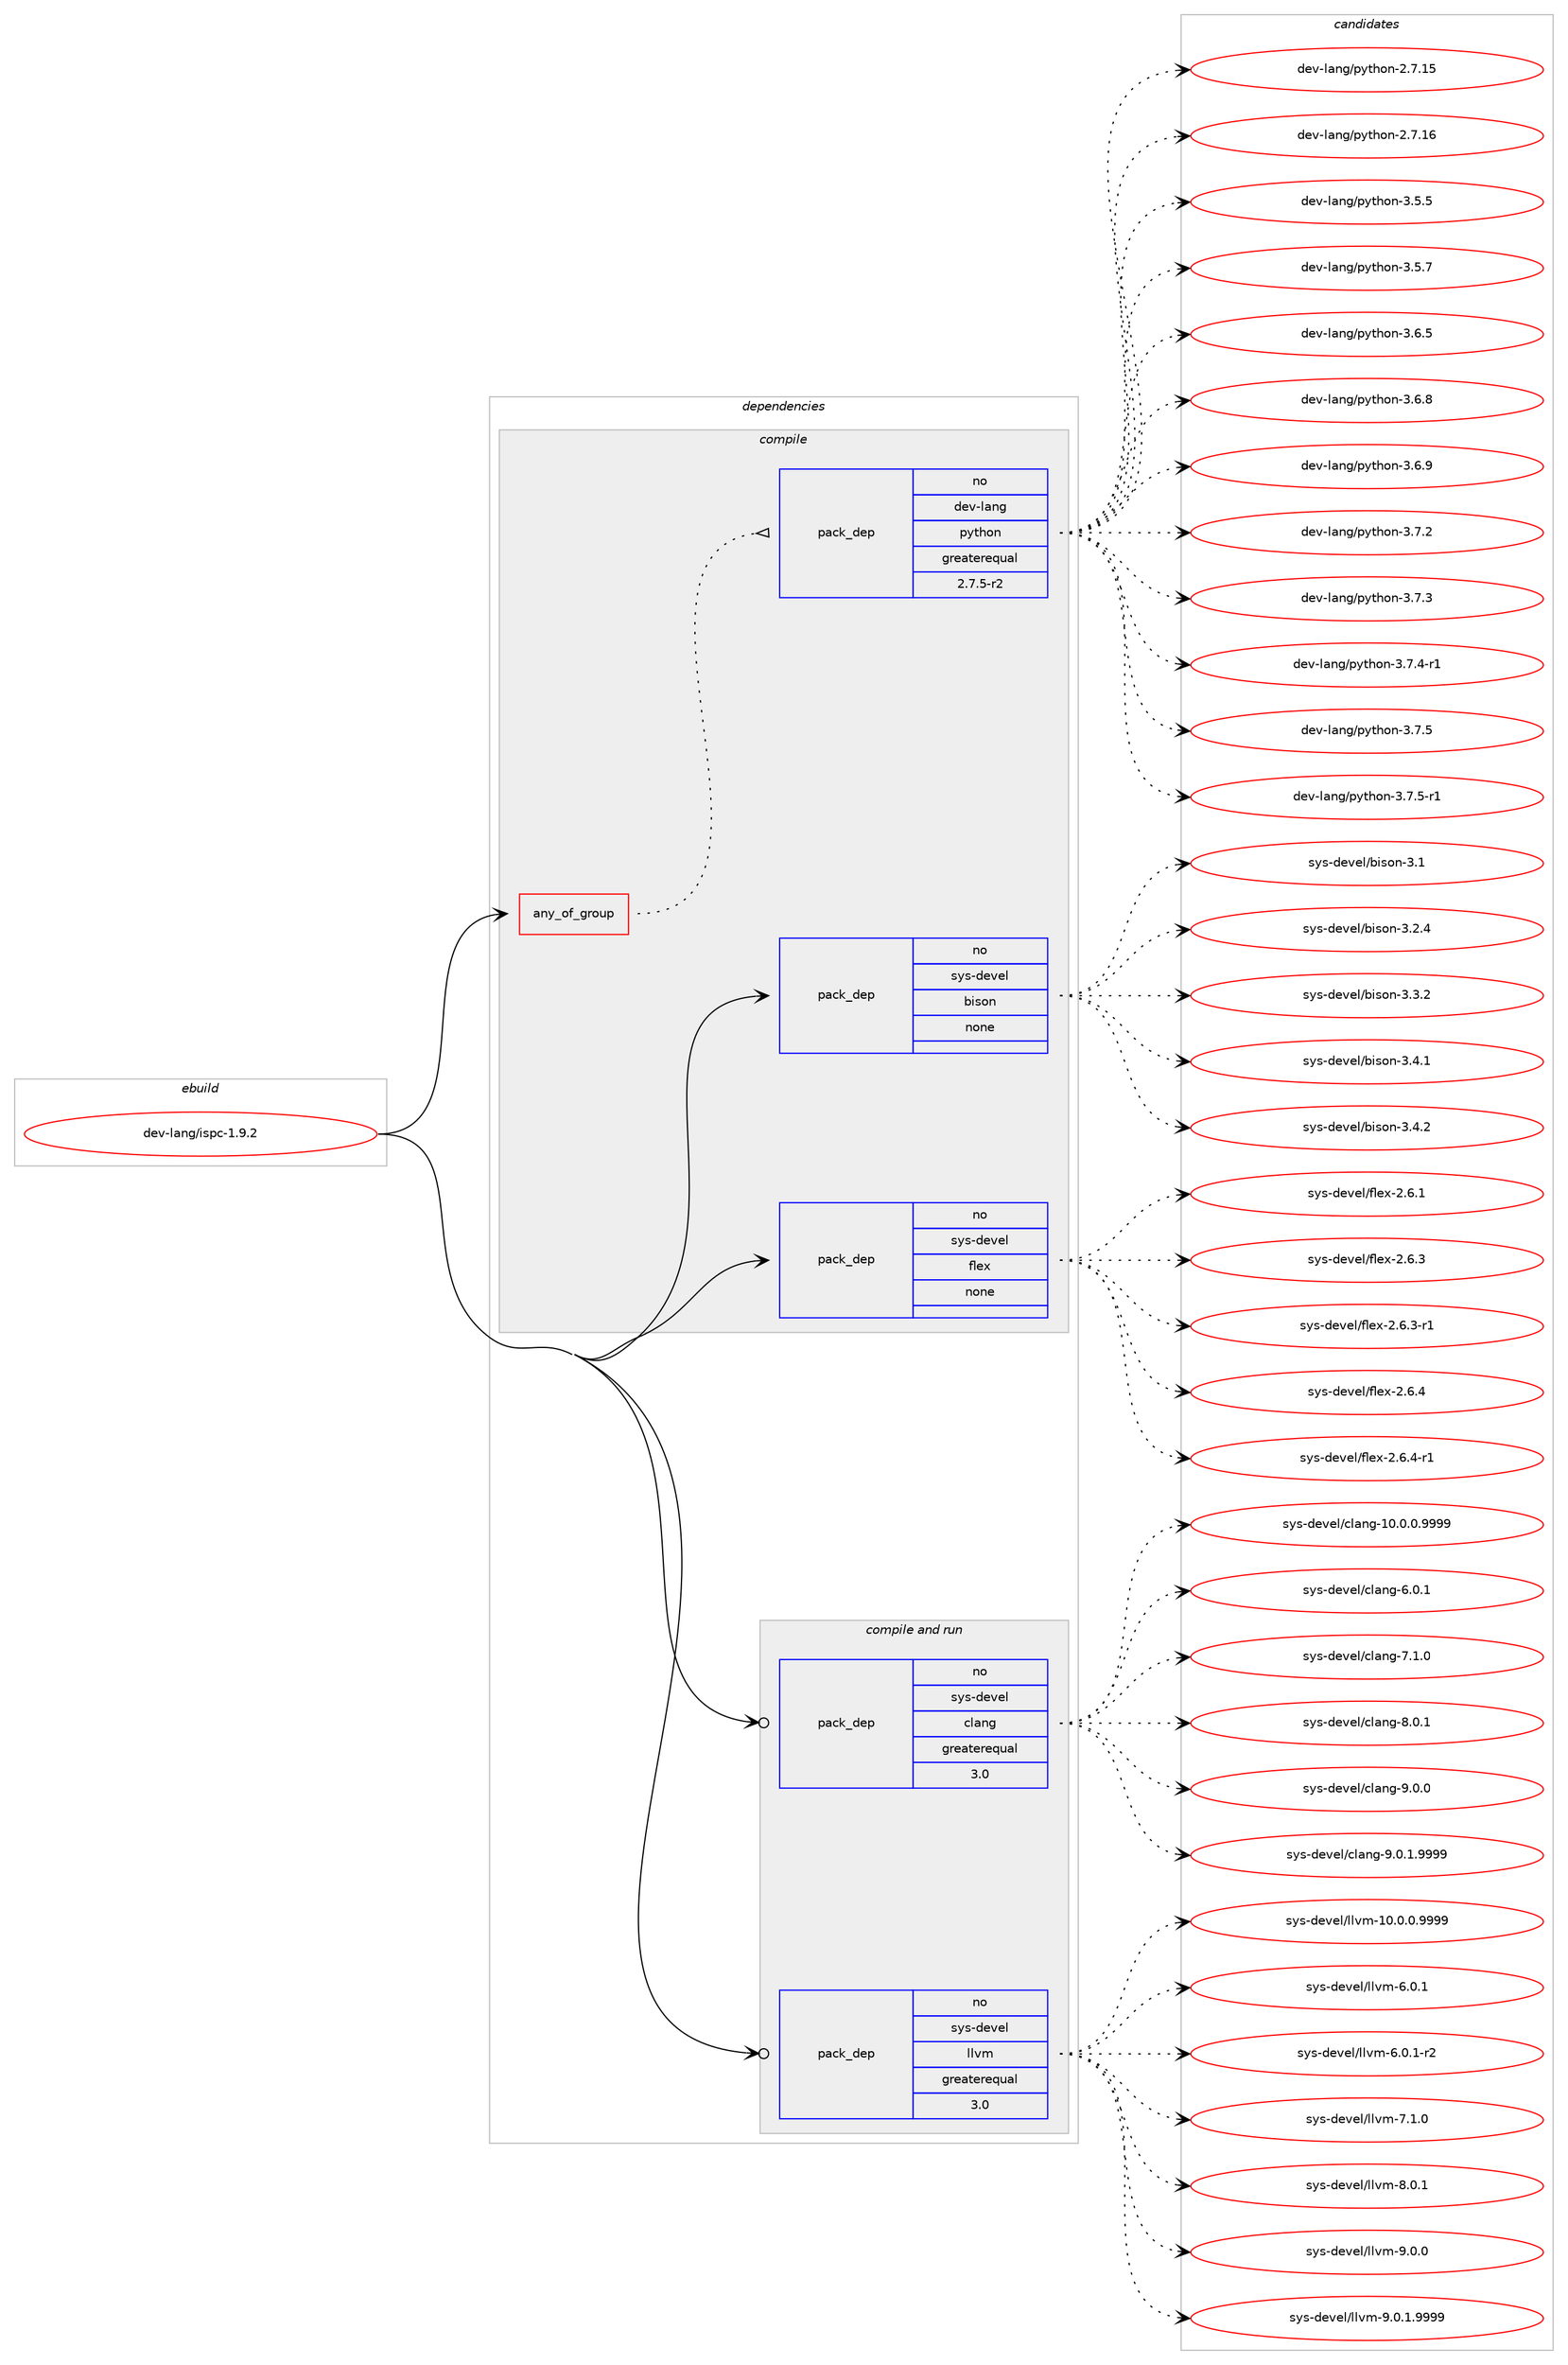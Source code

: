digraph prolog {

# *************
# Graph options
# *************

newrank=true;
concentrate=true;
compound=true;
graph [rankdir=LR,fontname=Helvetica,fontsize=10,ranksep=1.5];#, ranksep=2.5, nodesep=0.2];
edge  [arrowhead=vee];
node  [fontname=Helvetica,fontsize=10];

# **********
# The ebuild
# **********

subgraph cluster_leftcol {
color=gray;
rank=same;
label=<<i>ebuild</i>>;
id [label="dev-lang/ispc-1.9.2", color=red, width=4, href="../dev-lang/ispc-1.9.2.svg"];
}

# ****************
# The dependencies
# ****************

subgraph cluster_midcol {
color=gray;
label=<<i>dependencies</i>>;
subgraph cluster_compile {
fillcolor="#eeeeee";
style=filled;
label=<<i>compile</i>>;
subgraph any10858 {
dependency558481 [label=<<TABLE BORDER="0" CELLBORDER="1" CELLSPACING="0" CELLPADDING="4"><TR><TD CELLPADDING="10">any_of_group</TD></TR></TABLE>>, shape=none, color=red];subgraph pack417399 {
dependency558482 [label=<<TABLE BORDER="0" CELLBORDER="1" CELLSPACING="0" CELLPADDING="4" WIDTH="220"><TR><TD ROWSPAN="6" CELLPADDING="30">pack_dep</TD></TR><TR><TD WIDTH="110">no</TD></TR><TR><TD>dev-lang</TD></TR><TR><TD>python</TD></TR><TR><TD>greaterequal</TD></TR><TR><TD>2.7.5-r2</TD></TR></TABLE>>, shape=none, color=blue];
}
dependency558481:e -> dependency558482:w [weight=20,style="dotted",arrowhead="oinv"];
}
id:e -> dependency558481:w [weight=20,style="solid",arrowhead="vee"];
subgraph pack417400 {
dependency558483 [label=<<TABLE BORDER="0" CELLBORDER="1" CELLSPACING="0" CELLPADDING="4" WIDTH="220"><TR><TD ROWSPAN="6" CELLPADDING="30">pack_dep</TD></TR><TR><TD WIDTH="110">no</TD></TR><TR><TD>sys-devel</TD></TR><TR><TD>bison</TD></TR><TR><TD>none</TD></TR><TR><TD></TD></TR></TABLE>>, shape=none, color=blue];
}
id:e -> dependency558483:w [weight=20,style="solid",arrowhead="vee"];
subgraph pack417401 {
dependency558484 [label=<<TABLE BORDER="0" CELLBORDER="1" CELLSPACING="0" CELLPADDING="4" WIDTH="220"><TR><TD ROWSPAN="6" CELLPADDING="30">pack_dep</TD></TR><TR><TD WIDTH="110">no</TD></TR><TR><TD>sys-devel</TD></TR><TR><TD>flex</TD></TR><TR><TD>none</TD></TR><TR><TD></TD></TR></TABLE>>, shape=none, color=blue];
}
id:e -> dependency558484:w [weight=20,style="solid",arrowhead="vee"];
}
subgraph cluster_compileandrun {
fillcolor="#eeeeee";
style=filled;
label=<<i>compile and run</i>>;
subgraph pack417402 {
dependency558485 [label=<<TABLE BORDER="0" CELLBORDER="1" CELLSPACING="0" CELLPADDING="4" WIDTH="220"><TR><TD ROWSPAN="6" CELLPADDING="30">pack_dep</TD></TR><TR><TD WIDTH="110">no</TD></TR><TR><TD>sys-devel</TD></TR><TR><TD>clang</TD></TR><TR><TD>greaterequal</TD></TR><TR><TD>3.0</TD></TR></TABLE>>, shape=none, color=blue];
}
id:e -> dependency558485:w [weight=20,style="solid",arrowhead="odotvee"];
subgraph pack417403 {
dependency558486 [label=<<TABLE BORDER="0" CELLBORDER="1" CELLSPACING="0" CELLPADDING="4" WIDTH="220"><TR><TD ROWSPAN="6" CELLPADDING="30">pack_dep</TD></TR><TR><TD WIDTH="110">no</TD></TR><TR><TD>sys-devel</TD></TR><TR><TD>llvm</TD></TR><TR><TD>greaterequal</TD></TR><TR><TD>3.0</TD></TR></TABLE>>, shape=none, color=blue];
}
id:e -> dependency558486:w [weight=20,style="solid",arrowhead="odotvee"];
}
subgraph cluster_run {
fillcolor="#eeeeee";
style=filled;
label=<<i>run</i>>;
}
}

# **************
# The candidates
# **************

subgraph cluster_choices {
rank=same;
color=gray;
label=<<i>candidates</i>>;

subgraph choice417399 {
color=black;
nodesep=1;
choice10010111845108971101034711212111610411111045504655464953 [label="dev-lang/python-2.7.15", color=red, width=4,href="../dev-lang/python-2.7.15.svg"];
choice10010111845108971101034711212111610411111045504655464954 [label="dev-lang/python-2.7.16", color=red, width=4,href="../dev-lang/python-2.7.16.svg"];
choice100101118451089711010347112121116104111110455146534653 [label="dev-lang/python-3.5.5", color=red, width=4,href="../dev-lang/python-3.5.5.svg"];
choice100101118451089711010347112121116104111110455146534655 [label="dev-lang/python-3.5.7", color=red, width=4,href="../dev-lang/python-3.5.7.svg"];
choice100101118451089711010347112121116104111110455146544653 [label="dev-lang/python-3.6.5", color=red, width=4,href="../dev-lang/python-3.6.5.svg"];
choice100101118451089711010347112121116104111110455146544656 [label="dev-lang/python-3.6.8", color=red, width=4,href="../dev-lang/python-3.6.8.svg"];
choice100101118451089711010347112121116104111110455146544657 [label="dev-lang/python-3.6.9", color=red, width=4,href="../dev-lang/python-3.6.9.svg"];
choice100101118451089711010347112121116104111110455146554650 [label="dev-lang/python-3.7.2", color=red, width=4,href="../dev-lang/python-3.7.2.svg"];
choice100101118451089711010347112121116104111110455146554651 [label="dev-lang/python-3.7.3", color=red, width=4,href="../dev-lang/python-3.7.3.svg"];
choice1001011184510897110103471121211161041111104551465546524511449 [label="dev-lang/python-3.7.4-r1", color=red, width=4,href="../dev-lang/python-3.7.4-r1.svg"];
choice100101118451089711010347112121116104111110455146554653 [label="dev-lang/python-3.7.5", color=red, width=4,href="../dev-lang/python-3.7.5.svg"];
choice1001011184510897110103471121211161041111104551465546534511449 [label="dev-lang/python-3.7.5-r1", color=red, width=4,href="../dev-lang/python-3.7.5-r1.svg"];
dependency558482:e -> choice10010111845108971101034711212111610411111045504655464953:w [style=dotted,weight="100"];
dependency558482:e -> choice10010111845108971101034711212111610411111045504655464954:w [style=dotted,weight="100"];
dependency558482:e -> choice100101118451089711010347112121116104111110455146534653:w [style=dotted,weight="100"];
dependency558482:e -> choice100101118451089711010347112121116104111110455146534655:w [style=dotted,weight="100"];
dependency558482:e -> choice100101118451089711010347112121116104111110455146544653:w [style=dotted,weight="100"];
dependency558482:e -> choice100101118451089711010347112121116104111110455146544656:w [style=dotted,weight="100"];
dependency558482:e -> choice100101118451089711010347112121116104111110455146544657:w [style=dotted,weight="100"];
dependency558482:e -> choice100101118451089711010347112121116104111110455146554650:w [style=dotted,weight="100"];
dependency558482:e -> choice100101118451089711010347112121116104111110455146554651:w [style=dotted,weight="100"];
dependency558482:e -> choice1001011184510897110103471121211161041111104551465546524511449:w [style=dotted,weight="100"];
dependency558482:e -> choice100101118451089711010347112121116104111110455146554653:w [style=dotted,weight="100"];
dependency558482:e -> choice1001011184510897110103471121211161041111104551465546534511449:w [style=dotted,weight="100"];
}
subgraph choice417400 {
color=black;
nodesep=1;
choice11512111545100101118101108479810511511111045514649 [label="sys-devel/bison-3.1", color=red, width=4,href="../sys-devel/bison-3.1.svg"];
choice115121115451001011181011084798105115111110455146504652 [label="sys-devel/bison-3.2.4", color=red, width=4,href="../sys-devel/bison-3.2.4.svg"];
choice115121115451001011181011084798105115111110455146514650 [label="sys-devel/bison-3.3.2", color=red, width=4,href="../sys-devel/bison-3.3.2.svg"];
choice115121115451001011181011084798105115111110455146524649 [label="sys-devel/bison-3.4.1", color=red, width=4,href="../sys-devel/bison-3.4.1.svg"];
choice115121115451001011181011084798105115111110455146524650 [label="sys-devel/bison-3.4.2", color=red, width=4,href="../sys-devel/bison-3.4.2.svg"];
dependency558483:e -> choice11512111545100101118101108479810511511111045514649:w [style=dotted,weight="100"];
dependency558483:e -> choice115121115451001011181011084798105115111110455146504652:w [style=dotted,weight="100"];
dependency558483:e -> choice115121115451001011181011084798105115111110455146514650:w [style=dotted,weight="100"];
dependency558483:e -> choice115121115451001011181011084798105115111110455146524649:w [style=dotted,weight="100"];
dependency558483:e -> choice115121115451001011181011084798105115111110455146524650:w [style=dotted,weight="100"];
}
subgraph choice417401 {
color=black;
nodesep=1;
choice1151211154510010111810110847102108101120455046544649 [label="sys-devel/flex-2.6.1", color=red, width=4,href="../sys-devel/flex-2.6.1.svg"];
choice1151211154510010111810110847102108101120455046544651 [label="sys-devel/flex-2.6.3", color=red, width=4,href="../sys-devel/flex-2.6.3.svg"];
choice11512111545100101118101108471021081011204550465446514511449 [label="sys-devel/flex-2.6.3-r1", color=red, width=4,href="../sys-devel/flex-2.6.3-r1.svg"];
choice1151211154510010111810110847102108101120455046544652 [label="sys-devel/flex-2.6.4", color=red, width=4,href="../sys-devel/flex-2.6.4.svg"];
choice11512111545100101118101108471021081011204550465446524511449 [label="sys-devel/flex-2.6.4-r1", color=red, width=4,href="../sys-devel/flex-2.6.4-r1.svg"];
dependency558484:e -> choice1151211154510010111810110847102108101120455046544649:w [style=dotted,weight="100"];
dependency558484:e -> choice1151211154510010111810110847102108101120455046544651:w [style=dotted,weight="100"];
dependency558484:e -> choice11512111545100101118101108471021081011204550465446514511449:w [style=dotted,weight="100"];
dependency558484:e -> choice1151211154510010111810110847102108101120455046544652:w [style=dotted,weight="100"];
dependency558484:e -> choice11512111545100101118101108471021081011204550465446524511449:w [style=dotted,weight="100"];
}
subgraph choice417402 {
color=black;
nodesep=1;
choice11512111545100101118101108479910897110103454948464846484657575757 [label="sys-devel/clang-10.0.0.9999", color=red, width=4,href="../sys-devel/clang-10.0.0.9999.svg"];
choice11512111545100101118101108479910897110103455446484649 [label="sys-devel/clang-6.0.1", color=red, width=4,href="../sys-devel/clang-6.0.1.svg"];
choice11512111545100101118101108479910897110103455546494648 [label="sys-devel/clang-7.1.0", color=red, width=4,href="../sys-devel/clang-7.1.0.svg"];
choice11512111545100101118101108479910897110103455646484649 [label="sys-devel/clang-8.0.1", color=red, width=4,href="../sys-devel/clang-8.0.1.svg"];
choice11512111545100101118101108479910897110103455746484648 [label="sys-devel/clang-9.0.0", color=red, width=4,href="../sys-devel/clang-9.0.0.svg"];
choice115121115451001011181011084799108971101034557464846494657575757 [label="sys-devel/clang-9.0.1.9999", color=red, width=4,href="../sys-devel/clang-9.0.1.9999.svg"];
dependency558485:e -> choice11512111545100101118101108479910897110103454948464846484657575757:w [style=dotted,weight="100"];
dependency558485:e -> choice11512111545100101118101108479910897110103455446484649:w [style=dotted,weight="100"];
dependency558485:e -> choice11512111545100101118101108479910897110103455546494648:w [style=dotted,weight="100"];
dependency558485:e -> choice11512111545100101118101108479910897110103455646484649:w [style=dotted,weight="100"];
dependency558485:e -> choice11512111545100101118101108479910897110103455746484648:w [style=dotted,weight="100"];
dependency558485:e -> choice115121115451001011181011084799108971101034557464846494657575757:w [style=dotted,weight="100"];
}
subgraph choice417403 {
color=black;
nodesep=1;
choice1151211154510010111810110847108108118109454948464846484657575757 [label="sys-devel/llvm-10.0.0.9999", color=red, width=4,href="../sys-devel/llvm-10.0.0.9999.svg"];
choice1151211154510010111810110847108108118109455446484649 [label="sys-devel/llvm-6.0.1", color=red, width=4,href="../sys-devel/llvm-6.0.1.svg"];
choice11512111545100101118101108471081081181094554464846494511450 [label="sys-devel/llvm-6.0.1-r2", color=red, width=4,href="../sys-devel/llvm-6.0.1-r2.svg"];
choice1151211154510010111810110847108108118109455546494648 [label="sys-devel/llvm-7.1.0", color=red, width=4,href="../sys-devel/llvm-7.1.0.svg"];
choice1151211154510010111810110847108108118109455646484649 [label="sys-devel/llvm-8.0.1", color=red, width=4,href="../sys-devel/llvm-8.0.1.svg"];
choice1151211154510010111810110847108108118109455746484648 [label="sys-devel/llvm-9.0.0", color=red, width=4,href="../sys-devel/llvm-9.0.0.svg"];
choice11512111545100101118101108471081081181094557464846494657575757 [label="sys-devel/llvm-9.0.1.9999", color=red, width=4,href="../sys-devel/llvm-9.0.1.9999.svg"];
dependency558486:e -> choice1151211154510010111810110847108108118109454948464846484657575757:w [style=dotted,weight="100"];
dependency558486:e -> choice1151211154510010111810110847108108118109455446484649:w [style=dotted,weight="100"];
dependency558486:e -> choice11512111545100101118101108471081081181094554464846494511450:w [style=dotted,weight="100"];
dependency558486:e -> choice1151211154510010111810110847108108118109455546494648:w [style=dotted,weight="100"];
dependency558486:e -> choice1151211154510010111810110847108108118109455646484649:w [style=dotted,weight="100"];
dependency558486:e -> choice1151211154510010111810110847108108118109455746484648:w [style=dotted,weight="100"];
dependency558486:e -> choice11512111545100101118101108471081081181094557464846494657575757:w [style=dotted,weight="100"];
}
}

}
